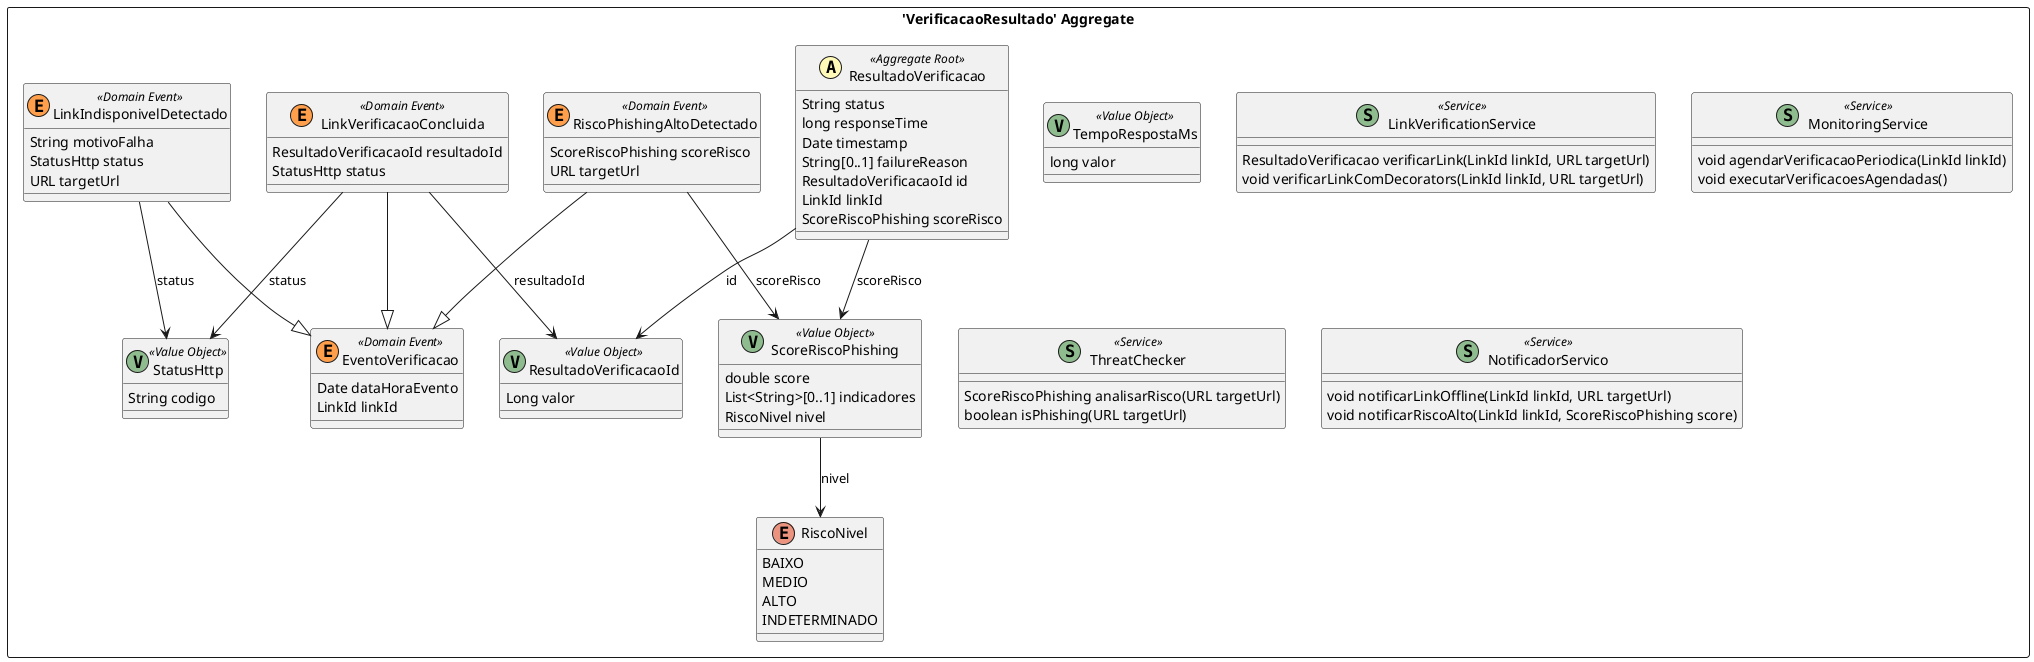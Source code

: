 @startuml

skinparam componentStyle uml2

package "'VerificacaoResultado' Aggregate" <<Rectangle>> {
	class ResultadoVerificacao <<(A,#fffab8) Aggregate Root>> {
		String status
		long responseTime
		Date timestamp
		String[0..1] failureReason
		ResultadoVerificacaoId id
		LinkId linkId
		ScoreRiscoPhishing scoreRisco
	}
	class ResultadoVerificacaoId <<(V,DarkSeaGreen) Value Object>> {
		Long valor
	}
	class StatusHttp <<(V,DarkSeaGreen) Value Object>> {
		String codigo
	}
	class TempoRespostaMs <<(V,DarkSeaGreen) Value Object>> {
		long valor
	}
	class ScoreRiscoPhishing <<(V,DarkSeaGreen) Value Object>> {
		double score
		List<String>[0..1] indicadores
		RiscoNivel nivel
	}
	enum RiscoNivel {
		BAIXO
		MEDIO
		ALTO
		INDETERMINADO
	}
	class EventoVerificacao <<(E,#ff9f4b) Domain Event>> {
		Date dataHoraEvento
		LinkId linkId
	}
	class LinkVerificacaoConcluida <<(E,#ff9f4b) Domain Event>> {
		ResultadoVerificacaoId resultadoId
		StatusHttp status
	}
	class RiscoPhishingAltoDetectado <<(E,#ff9f4b) Domain Event>> {
		ScoreRiscoPhishing scoreRisco
		URL targetUrl
	}
	class LinkIndisponivelDetectado <<(E,#ff9f4b) Domain Event>> {
		String motivoFalha
		StatusHttp status
		URL targetUrl
	}
	class LinkVerificationService <<(S,DarkSeaGreen) Service>> {
		ResultadoVerificacao verificarLink(LinkId linkId, URL targetUrl)
		void verificarLinkComDecorators(LinkId linkId, URL targetUrl)
	}
	class MonitoringService <<(S,DarkSeaGreen) Service>> {
		void agendarVerificacaoPeriodica(LinkId linkId)
		void executarVerificacoesAgendadas()
	}
	class ThreatChecker <<(S,DarkSeaGreen) Service>> {
		ScoreRiscoPhishing analisarRisco(URL targetUrl)
		boolean isPhishing(URL targetUrl)
	}
	class NotificadorServico <<(S,DarkSeaGreen) Service>> {
		void notificarLinkOffline(LinkId linkId, URL targetUrl)
		void notificarRiscoAlto(LinkId linkId, ScoreRiscoPhishing score)
	}
}
LinkVerificacaoConcluida --> ResultadoVerificacaoId : resultadoId
ResultadoVerificacao --> ResultadoVerificacaoId : id
LinkIndisponivelDetectado --> StatusHttp : status
ResultadoVerificacao --> ScoreRiscoPhishing : scoreRisco
ScoreRiscoPhishing --> RiscoNivel : nivel
RiscoPhishingAltoDetectado --> ScoreRiscoPhishing : scoreRisco
LinkVerificacaoConcluida --> StatusHttp : status
LinkVerificacaoConcluida --|> EventoVerificacao
RiscoPhishingAltoDetectado --|> EventoVerificacao
LinkIndisponivelDetectado --|> EventoVerificacao


@enduml
